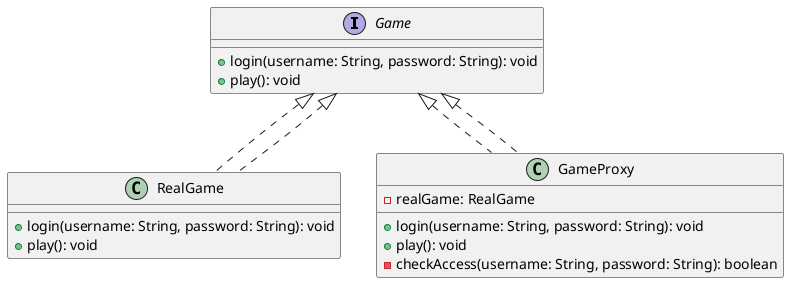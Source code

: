 @startuml
hide footbox

interface Game {
    +login(username: String, password: String): void
    +play(): void
}

class RealGame implements Game {
    +login(username: String, password: String): void
    +play(): void
}

class GameProxy implements Game {
    -realGame: RealGame
    +login(username: String, password: String): void
    +play(): void
    -checkAccess(username: String, password: String): boolean
}

Game <|.. RealGame
Game <|.. GameProxy

@enduml
